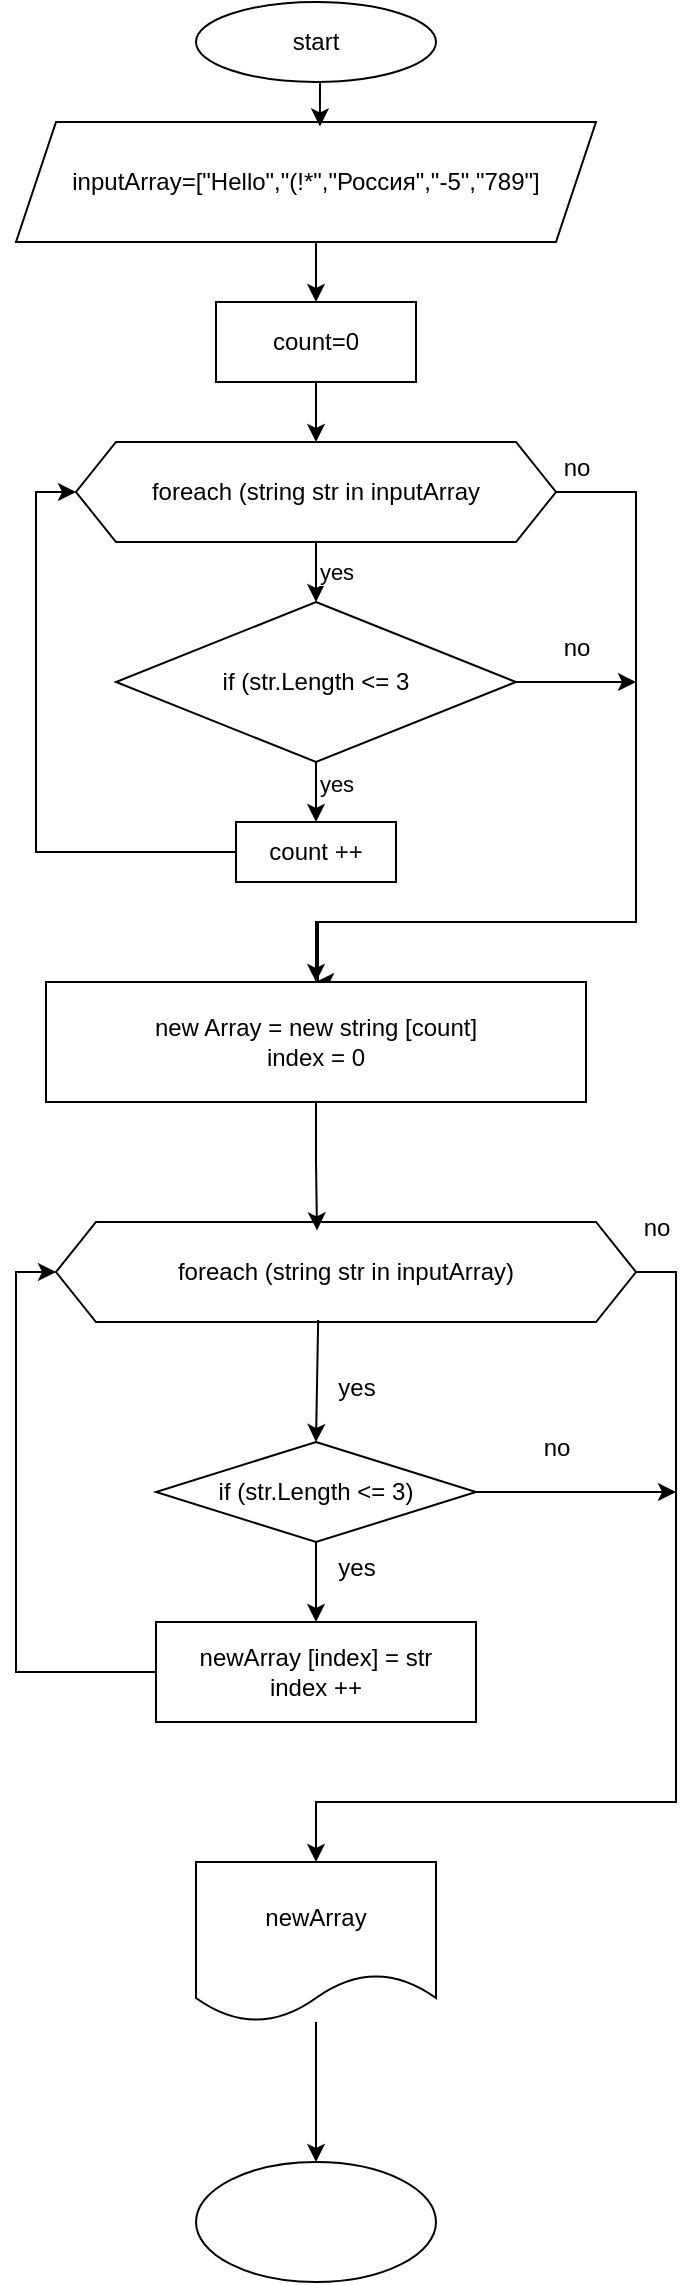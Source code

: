 <mxfile version="24.4.8" type="github">
  <diagram name="Страница — 1" id="7zeGz0m55qavfD5DoHYp">
    <mxGraphModel dx="1050" dy="541" grid="1" gridSize="10" guides="1" tooltips="1" connect="1" arrows="1" fold="1" page="1" pageScale="1" pageWidth="827" pageHeight="1169" math="0" shadow="0">
      <root>
        <mxCell id="0" />
        <mxCell id="1" parent="0" />
        <mxCell id="nLirrqbTqUeIDXi2yxKE-1" value="&lt;font style=&quot;vertical-align: inherit;&quot;&gt;&lt;font style=&quot;vertical-align: inherit;&quot;&gt;start&lt;/font&gt;&lt;/font&gt;" style="ellipse;whiteSpace=wrap;html=1;" vertex="1" parent="1">
          <mxGeometry x="340" y="20" width="120" height="40" as="geometry" />
        </mxCell>
        <mxCell id="nLirrqbTqUeIDXi2yxKE-7" style="edgeStyle=orthogonalEdgeStyle;rounded=0;orthogonalLoop=1;jettySize=auto;html=1;exitX=0.5;exitY=1;exitDx=0;exitDy=0;entryX=0.5;entryY=0;entryDx=0;entryDy=0;" edge="1" parent="1" source="nLirrqbTqUeIDXi2yxKE-2" target="nLirrqbTqUeIDXi2yxKE-3">
          <mxGeometry relative="1" as="geometry" />
        </mxCell>
        <mxCell id="nLirrqbTqUeIDXi2yxKE-2" value="&lt;font style=&quot;vertical-align: inherit;&quot;&gt;&lt;font style=&quot;vertical-align: inherit;&quot;&gt;&lt;font style=&quot;vertical-align: inherit;&quot;&gt;&lt;font style=&quot;vertical-align: inherit;&quot;&gt;&lt;font style=&quot;vertical-align: inherit;&quot;&gt;&lt;font style=&quot;vertical-align: inherit;&quot;&gt;inputArray=[&quot;Hello&quot;,&quot;(!*&quot;,&quot;Россия&quot;,&quot;-5&quot;,&quot;789&quot;]&lt;/font&gt;&lt;/font&gt;&lt;/font&gt;&lt;/font&gt;&lt;/font&gt;&lt;/font&gt;" style="shape=parallelogram;perimeter=parallelogramPerimeter;whiteSpace=wrap;html=1;fixedSize=1;" vertex="1" parent="1">
          <mxGeometry x="250" y="80" width="290" height="60" as="geometry" />
        </mxCell>
        <mxCell id="nLirrqbTqUeIDXi2yxKE-8" style="edgeStyle=orthogonalEdgeStyle;rounded=0;orthogonalLoop=1;jettySize=auto;html=1;exitX=0.5;exitY=1;exitDx=0;exitDy=0;entryX=0.5;entryY=0;entryDx=0;entryDy=0;" edge="1" parent="1" source="nLirrqbTqUeIDXi2yxKE-3" target="nLirrqbTqUeIDXi2yxKE-4">
          <mxGeometry relative="1" as="geometry" />
        </mxCell>
        <mxCell id="nLirrqbTqUeIDXi2yxKE-3" value="&lt;font style=&quot;vertical-align: inherit;&quot;&gt;&lt;font style=&quot;vertical-align: inherit;&quot;&gt;сount=0&lt;/font&gt;&lt;/font&gt;" style="rounded=0;whiteSpace=wrap;html=1;" vertex="1" parent="1">
          <mxGeometry x="350" y="170" width="100" height="40" as="geometry" />
        </mxCell>
        <mxCell id="nLirrqbTqUeIDXi2yxKE-11" style="edgeStyle=orthogonalEdgeStyle;rounded=0;orthogonalLoop=1;jettySize=auto;html=1;exitX=0.5;exitY=1;exitDx=0;exitDy=0;entryX=0.5;entryY=0;entryDx=0;entryDy=0;" edge="1" parent="1" source="nLirrqbTqUeIDXi2yxKE-4" target="nLirrqbTqUeIDXi2yxKE-9">
          <mxGeometry relative="1" as="geometry" />
        </mxCell>
        <mxCell id="nLirrqbTqUeIDXi2yxKE-15" value="&lt;font style=&quot;vertical-align: inherit;&quot;&gt;&lt;font style=&quot;vertical-align: inherit;&quot;&gt;yes&lt;/font&gt;&lt;/font&gt;" style="edgeLabel;html=1;align=center;verticalAlign=middle;resizable=0;points=[];" vertex="1" connectable="0" parent="nLirrqbTqUeIDXi2yxKE-11">
          <mxGeometry y="10" relative="1" as="geometry">
            <mxPoint as="offset" />
          </mxGeometry>
        </mxCell>
        <mxCell id="nLirrqbTqUeIDXi2yxKE-23" style="edgeStyle=orthogonalEdgeStyle;rounded=0;orthogonalLoop=1;jettySize=auto;html=1;entryX=0.5;entryY=0;entryDx=0;entryDy=0;" edge="1" parent="1" source="nLirrqbTqUeIDXi2yxKE-4" target="nLirrqbTqUeIDXi2yxKE-18">
          <mxGeometry relative="1" as="geometry">
            <Array as="points">
              <mxPoint x="560" y="265" />
              <mxPoint x="560" y="480" />
              <mxPoint x="400" y="480" />
            </Array>
          </mxGeometry>
        </mxCell>
        <mxCell id="nLirrqbTqUeIDXi2yxKE-4" value="&lt;font style=&quot;vertical-align: inherit;&quot;&gt;&lt;font style=&quot;vertical-align: inherit;&quot;&gt;foreach (string str in inputArray&lt;/font&gt;&lt;/font&gt;" style="shape=hexagon;perimeter=hexagonPerimeter2;whiteSpace=wrap;html=1;fixedSize=1;" vertex="1" parent="1">
          <mxGeometry x="280" y="240" width="240" height="50" as="geometry" />
        </mxCell>
        <mxCell id="nLirrqbTqUeIDXi2yxKE-5" style="edgeStyle=orthogonalEdgeStyle;rounded=0;orthogonalLoop=1;jettySize=auto;html=1;exitX=0.5;exitY=1;exitDx=0;exitDy=0;entryX=0.524;entryY=0.037;entryDx=0;entryDy=0;entryPerimeter=0;" edge="1" parent="1" source="nLirrqbTqUeIDXi2yxKE-1" target="nLirrqbTqUeIDXi2yxKE-2">
          <mxGeometry relative="1" as="geometry" />
        </mxCell>
        <mxCell id="nLirrqbTqUeIDXi2yxKE-14" style="edgeStyle=orthogonalEdgeStyle;rounded=0;orthogonalLoop=1;jettySize=auto;html=1;exitX=0.5;exitY=1;exitDx=0;exitDy=0;entryX=0.5;entryY=0;entryDx=0;entryDy=0;" edge="1" parent="1" source="nLirrqbTqUeIDXi2yxKE-9" target="nLirrqbTqUeIDXi2yxKE-12">
          <mxGeometry relative="1" as="geometry" />
        </mxCell>
        <mxCell id="nLirrqbTqUeIDXi2yxKE-16" value="&lt;font style=&quot;vertical-align: inherit;&quot;&gt;&lt;font style=&quot;vertical-align: inherit;&quot;&gt;yes&lt;/font&gt;&lt;/font&gt;" style="edgeLabel;html=1;align=center;verticalAlign=middle;resizable=0;points=[];" vertex="1" connectable="0" parent="nLirrqbTqUeIDXi2yxKE-14">
          <mxGeometry x="-0.267" y="10" relative="1" as="geometry">
            <mxPoint as="offset" />
          </mxGeometry>
        </mxCell>
        <mxCell id="nLirrqbTqUeIDXi2yxKE-24" style="edgeStyle=orthogonalEdgeStyle;rounded=0;orthogonalLoop=1;jettySize=auto;html=1;" edge="1" parent="1">
          <mxGeometry relative="1" as="geometry">
            <mxPoint x="400" y="510" as="targetPoint" />
            <mxPoint x="560" y="360" as="sourcePoint" />
            <Array as="points">
              <mxPoint x="560" y="480" />
              <mxPoint x="401" y="480" />
            </Array>
          </mxGeometry>
        </mxCell>
        <mxCell id="nLirrqbTqUeIDXi2yxKE-25" style="edgeStyle=orthogonalEdgeStyle;rounded=0;orthogonalLoop=1;jettySize=auto;html=1;exitX=1;exitY=0.5;exitDx=0;exitDy=0;" edge="1" parent="1" source="nLirrqbTqUeIDXi2yxKE-9">
          <mxGeometry relative="1" as="geometry">
            <mxPoint x="560" y="360" as="targetPoint" />
          </mxGeometry>
        </mxCell>
        <mxCell id="nLirrqbTqUeIDXi2yxKE-9" value="&lt;font style=&quot;vertical-align: inherit;&quot;&gt;&lt;font style=&quot;vertical-align: inherit;&quot;&gt;if (str.Length &amp;lt;= 3&lt;/font&gt;&lt;/font&gt;" style="rhombus;whiteSpace=wrap;html=1;" vertex="1" parent="1">
          <mxGeometry x="300" y="320" width="200" height="80" as="geometry" />
        </mxCell>
        <mxCell id="nLirrqbTqUeIDXi2yxKE-17" style="edgeStyle=orthogonalEdgeStyle;rounded=0;orthogonalLoop=1;jettySize=auto;html=1;entryX=0;entryY=0.5;entryDx=0;entryDy=0;" edge="1" parent="1" source="nLirrqbTqUeIDXi2yxKE-12" target="nLirrqbTqUeIDXi2yxKE-4">
          <mxGeometry relative="1" as="geometry">
            <Array as="points">
              <mxPoint x="260" y="445" />
              <mxPoint x="260" y="265" />
            </Array>
          </mxGeometry>
        </mxCell>
        <mxCell id="nLirrqbTqUeIDXi2yxKE-12" value="&lt;font style=&quot;vertical-align: inherit;&quot;&gt;&lt;font style=&quot;vertical-align: inherit;&quot;&gt;сount ++&lt;/font&gt;&lt;/font&gt;" style="rounded=0;whiteSpace=wrap;html=1;" vertex="1" parent="1">
          <mxGeometry x="360" y="430" width="80" height="30" as="geometry" />
        </mxCell>
        <mxCell id="nLirrqbTqUeIDXi2yxKE-18" value="&lt;font style=&quot;vertical-align: inherit;&quot;&gt;&lt;font style=&quot;vertical-align: inherit;&quot;&gt;new Array = new string [count]&lt;/font&gt;&lt;/font&gt;&lt;div&gt;&lt;font style=&quot;vertical-align: inherit;&quot;&gt;&lt;font style=&quot;vertical-align: inherit;&quot;&gt;&lt;font style=&quot;vertical-align: inherit;&quot;&gt;&lt;font style=&quot;vertical-align: inherit;&quot;&gt;index = 0&lt;/font&gt;&lt;/font&gt;&lt;/font&gt;&lt;/font&gt;&lt;/div&gt;" style="rounded=0;whiteSpace=wrap;html=1;" vertex="1" parent="1">
          <mxGeometry x="265" y="510" width="270" height="60" as="geometry" />
        </mxCell>
        <mxCell id="nLirrqbTqUeIDXi2yxKE-26" value="&lt;font style=&quot;vertical-align: inherit;&quot;&gt;&lt;font style=&quot;vertical-align: inherit;&quot;&gt;no&lt;/font&gt;&lt;/font&gt;" style="text;html=1;align=center;verticalAlign=middle;resizable=0;points=[];autosize=1;strokeColor=none;fillColor=none;" vertex="1" parent="1">
          <mxGeometry x="510" y="328" width="40" height="30" as="geometry" />
        </mxCell>
        <mxCell id="nLirrqbTqUeIDXi2yxKE-27" value="&lt;font style=&quot;vertical-align: inherit;&quot;&gt;&lt;font style=&quot;vertical-align: inherit;&quot;&gt;no&lt;/font&gt;&lt;/font&gt;" style="text;html=1;align=center;verticalAlign=middle;resizable=0;points=[];autosize=1;strokeColor=none;fillColor=none;" vertex="1" parent="1">
          <mxGeometry x="510" y="238" width="40" height="30" as="geometry" />
        </mxCell>
        <mxCell id="nLirrqbTqUeIDXi2yxKE-45" style="edgeStyle=orthogonalEdgeStyle;rounded=0;orthogonalLoop=1;jettySize=auto;html=1;exitX=1;exitY=0.5;exitDx=0;exitDy=0;entryX=0.5;entryY=0;entryDx=0;entryDy=0;" edge="1" parent="1" source="nLirrqbTqUeIDXi2yxKE-28" target="nLirrqbTqUeIDXi2yxKE-44">
          <mxGeometry relative="1" as="geometry">
            <Array as="points">
              <mxPoint x="580" y="655" />
              <mxPoint x="580" y="920" />
              <mxPoint x="400" y="920" />
            </Array>
          </mxGeometry>
        </mxCell>
        <mxCell id="nLirrqbTqUeIDXi2yxKE-28" value="&lt;font style=&quot;vertical-align: inherit;&quot;&gt;&lt;font style=&quot;vertical-align: inherit;&quot;&gt;foreach (string str in inputArray)&lt;/font&gt;&lt;/font&gt;" style="shape=hexagon;perimeter=hexagonPerimeter2;whiteSpace=wrap;html=1;fixedSize=1;" vertex="1" parent="1">
          <mxGeometry x="270" y="630" width="290" height="50" as="geometry" />
        </mxCell>
        <mxCell id="nLirrqbTqUeIDXi2yxKE-29" style="edgeStyle=orthogonalEdgeStyle;rounded=0;orthogonalLoop=1;jettySize=auto;html=1;entryX=0.45;entryY=0.084;entryDx=0;entryDy=0;entryPerimeter=0;" edge="1" parent="1" source="nLirrqbTqUeIDXi2yxKE-18" target="nLirrqbTqUeIDXi2yxKE-28">
          <mxGeometry relative="1" as="geometry" />
        </mxCell>
        <mxCell id="nLirrqbTqUeIDXi2yxKE-39" value="" style="edgeStyle=orthogonalEdgeStyle;rounded=0;orthogonalLoop=1;jettySize=auto;html=1;" edge="1" parent="1" source="nLirrqbTqUeIDXi2yxKE-33" target="nLirrqbTqUeIDXi2yxKE-38">
          <mxGeometry relative="1" as="geometry" />
        </mxCell>
        <mxCell id="nLirrqbTqUeIDXi2yxKE-46" style="edgeStyle=orthogonalEdgeStyle;rounded=0;orthogonalLoop=1;jettySize=auto;html=1;" edge="1" parent="1" source="nLirrqbTqUeIDXi2yxKE-33">
          <mxGeometry relative="1" as="geometry">
            <mxPoint x="580" y="765" as="targetPoint" />
          </mxGeometry>
        </mxCell>
        <mxCell id="nLirrqbTqUeIDXi2yxKE-33" value="&lt;font style=&quot;vertical-align: inherit;&quot;&gt;&lt;font style=&quot;vertical-align: inherit;&quot;&gt;if (str.Length &amp;lt;= 3)&lt;/font&gt;&lt;/font&gt;" style="rhombus;whiteSpace=wrap;html=1;" vertex="1" parent="1">
          <mxGeometry x="320" y="740" width="160" height="50" as="geometry" />
        </mxCell>
        <mxCell id="nLirrqbTqUeIDXi2yxKE-34" value="" style="endArrow=classic;html=1;rounded=0;entryX=0.5;entryY=0;entryDx=0;entryDy=0;exitX=0.452;exitY=0.98;exitDx=0;exitDy=0;exitPerimeter=0;" edge="1" parent="1" source="nLirrqbTqUeIDXi2yxKE-28" target="nLirrqbTqUeIDXi2yxKE-33">
          <mxGeometry width="50" height="50" relative="1" as="geometry">
            <mxPoint x="390" y="690" as="sourcePoint" />
            <mxPoint x="440" y="640" as="targetPoint" />
          </mxGeometry>
        </mxCell>
        <mxCell id="nLirrqbTqUeIDXi2yxKE-35" style="edgeStyle=orthogonalEdgeStyle;rounded=0;orthogonalLoop=1;jettySize=auto;html=1;exitX=0.5;exitY=1;exitDx=0;exitDy=0;" edge="1" parent="1" source="nLirrqbTqUeIDXi2yxKE-33" target="nLirrqbTqUeIDXi2yxKE-33">
          <mxGeometry relative="1" as="geometry" />
        </mxCell>
        <mxCell id="nLirrqbTqUeIDXi2yxKE-43" style="edgeStyle=orthogonalEdgeStyle;rounded=0;orthogonalLoop=1;jettySize=auto;html=1;entryX=0;entryY=0.5;entryDx=0;entryDy=0;" edge="1" parent="1" source="nLirrqbTqUeIDXi2yxKE-38" target="nLirrqbTqUeIDXi2yxKE-28">
          <mxGeometry relative="1" as="geometry">
            <Array as="points">
              <mxPoint x="250" y="855" />
              <mxPoint x="250" y="655" />
            </Array>
          </mxGeometry>
        </mxCell>
        <mxCell id="nLirrqbTqUeIDXi2yxKE-38" value="&lt;font style=&quot;vertical-align: inherit;&quot;&gt;&lt;font style=&quot;vertical-align: inherit;&quot;&gt;newArray [index] = str&lt;/font&gt;&lt;/font&gt;&lt;div&gt;&lt;font style=&quot;vertical-align: inherit;&quot;&gt;&lt;font style=&quot;vertical-align: inherit;&quot;&gt;&lt;font style=&quot;vertical-align: inherit;&quot;&gt;&lt;font style=&quot;vertical-align: inherit;&quot;&gt;index ++&lt;/font&gt;&lt;/font&gt;&lt;/font&gt;&lt;/font&gt;&lt;/div&gt;" style="rounded=0;whiteSpace=wrap;html=1;" vertex="1" parent="1">
          <mxGeometry x="320" y="830" width="160" height="50" as="geometry" />
        </mxCell>
        <mxCell id="nLirrqbTqUeIDXi2yxKE-41" value="&lt;font style=&quot;vertical-align: inherit;&quot;&gt;&lt;font style=&quot;vertical-align: inherit;&quot;&gt;yes&lt;/font&gt;&lt;/font&gt;" style="text;html=1;align=center;verticalAlign=middle;resizable=0;points=[];autosize=1;strokeColor=none;fillColor=none;" vertex="1" parent="1">
          <mxGeometry x="400" y="698" width="40" height="30" as="geometry" />
        </mxCell>
        <mxCell id="nLirrqbTqUeIDXi2yxKE-42" value="&lt;font style=&quot;vertical-align: inherit;&quot;&gt;&lt;font style=&quot;vertical-align: inherit;&quot;&gt;yes&lt;/font&gt;&lt;/font&gt;" style="text;html=1;align=center;verticalAlign=middle;resizable=0;points=[];autosize=1;strokeColor=none;fillColor=none;" vertex="1" parent="1">
          <mxGeometry x="400" y="788" width="40" height="30" as="geometry" />
        </mxCell>
        <mxCell id="nLirrqbTqUeIDXi2yxKE-50" value="" style="edgeStyle=orthogonalEdgeStyle;rounded=0;orthogonalLoop=1;jettySize=auto;html=1;" edge="1" parent="1" source="nLirrqbTqUeIDXi2yxKE-44" target="nLirrqbTqUeIDXi2yxKE-49">
          <mxGeometry relative="1" as="geometry" />
        </mxCell>
        <mxCell id="nLirrqbTqUeIDXi2yxKE-44" value="&lt;font style=&quot;vertical-align: inherit;&quot;&gt;&lt;font style=&quot;vertical-align: inherit;&quot;&gt;newArray&lt;/font&gt;&lt;/font&gt;" style="shape=document;whiteSpace=wrap;html=1;boundedLbl=1;" vertex="1" parent="1">
          <mxGeometry x="340" y="950" width="120" height="80" as="geometry" />
        </mxCell>
        <mxCell id="nLirrqbTqUeIDXi2yxKE-47" value="&lt;font style=&quot;vertical-align: inherit;&quot;&gt;&lt;font style=&quot;vertical-align: inherit;&quot;&gt;no&lt;/font&gt;&lt;/font&gt;" style="text;html=1;align=center;verticalAlign=middle;resizable=0;points=[];autosize=1;strokeColor=none;fillColor=none;" vertex="1" parent="1">
          <mxGeometry x="500" y="728" width="40" height="30" as="geometry" />
        </mxCell>
        <mxCell id="nLirrqbTqUeIDXi2yxKE-48" value="&lt;font style=&quot;vertical-align: inherit;&quot;&gt;&lt;font style=&quot;vertical-align: inherit;&quot;&gt;no&lt;/font&gt;&lt;/font&gt;" style="text;html=1;align=center;verticalAlign=middle;resizable=0;points=[];autosize=1;strokeColor=none;fillColor=none;" vertex="1" parent="1">
          <mxGeometry x="550" y="618" width="40" height="30" as="geometry" />
        </mxCell>
        <mxCell id="nLirrqbTqUeIDXi2yxKE-49" value="" style="ellipse;whiteSpace=wrap;html=1;" vertex="1" parent="1">
          <mxGeometry x="340" y="1100" width="120" height="60" as="geometry" />
        </mxCell>
      </root>
    </mxGraphModel>
  </diagram>
</mxfile>
